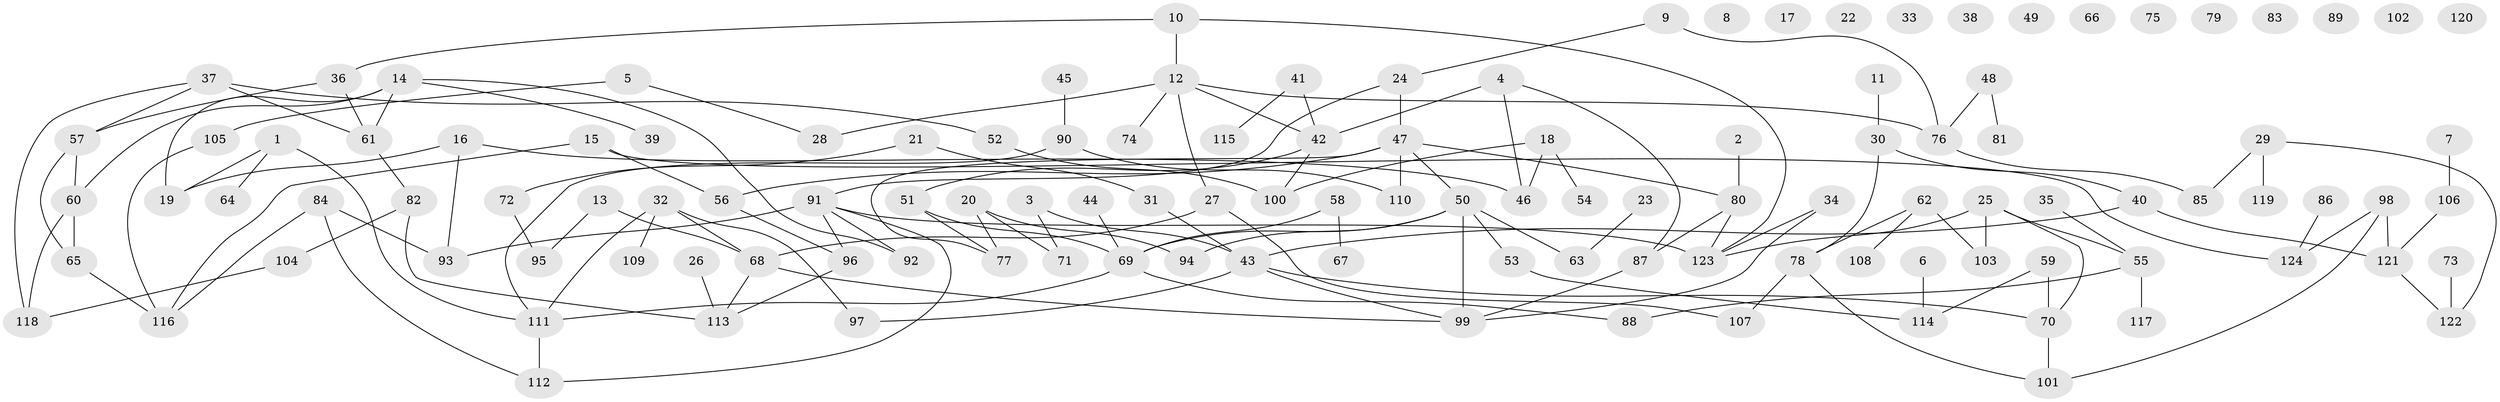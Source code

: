 // coarse degree distribution, {1: 0.20930232558139536, 0: 0.1511627906976744, 2: 0.26744186046511625, 4: 0.10465116279069768, 6: 0.046511627906976744, 3: 0.12790697674418605, 9: 0.011627906976744186, 7: 0.03488372093023256, 8: 0.011627906976744186, 5: 0.03488372093023256}
// Generated by graph-tools (version 1.1) at 2025/43/03/04/25 21:43:47]
// undirected, 124 vertices, 152 edges
graph export_dot {
graph [start="1"]
  node [color=gray90,style=filled];
  1;
  2;
  3;
  4;
  5;
  6;
  7;
  8;
  9;
  10;
  11;
  12;
  13;
  14;
  15;
  16;
  17;
  18;
  19;
  20;
  21;
  22;
  23;
  24;
  25;
  26;
  27;
  28;
  29;
  30;
  31;
  32;
  33;
  34;
  35;
  36;
  37;
  38;
  39;
  40;
  41;
  42;
  43;
  44;
  45;
  46;
  47;
  48;
  49;
  50;
  51;
  52;
  53;
  54;
  55;
  56;
  57;
  58;
  59;
  60;
  61;
  62;
  63;
  64;
  65;
  66;
  67;
  68;
  69;
  70;
  71;
  72;
  73;
  74;
  75;
  76;
  77;
  78;
  79;
  80;
  81;
  82;
  83;
  84;
  85;
  86;
  87;
  88;
  89;
  90;
  91;
  92;
  93;
  94;
  95;
  96;
  97;
  98;
  99;
  100;
  101;
  102;
  103;
  104;
  105;
  106;
  107;
  108;
  109;
  110;
  111;
  112;
  113;
  114;
  115;
  116;
  117;
  118;
  119;
  120;
  121;
  122;
  123;
  124;
  1 -- 19;
  1 -- 64;
  1 -- 111;
  2 -- 80;
  3 -- 43;
  3 -- 71;
  4 -- 42;
  4 -- 46;
  4 -- 87;
  5 -- 28;
  5 -- 105;
  6 -- 114;
  7 -- 106;
  9 -- 24;
  9 -- 76;
  10 -- 12;
  10 -- 36;
  10 -- 123;
  11 -- 30;
  12 -- 27;
  12 -- 28;
  12 -- 42;
  12 -- 74;
  12 -- 76;
  13 -- 68;
  13 -- 95;
  14 -- 19;
  14 -- 39;
  14 -- 60;
  14 -- 61;
  14 -- 92;
  15 -- 56;
  15 -- 116;
  15 -- 124;
  16 -- 19;
  16 -- 46;
  16 -- 93;
  18 -- 46;
  18 -- 54;
  18 -- 100;
  20 -- 71;
  20 -- 77;
  20 -- 94;
  21 -- 31;
  21 -- 72;
  23 -- 63;
  24 -- 47;
  24 -- 91;
  25 -- 55;
  25 -- 70;
  25 -- 103;
  25 -- 123;
  26 -- 113;
  27 -- 68;
  27 -- 107;
  29 -- 85;
  29 -- 119;
  29 -- 122;
  30 -- 40;
  30 -- 78;
  31 -- 43;
  32 -- 68;
  32 -- 97;
  32 -- 109;
  32 -- 111;
  34 -- 99;
  34 -- 123;
  35 -- 55;
  36 -- 57;
  36 -- 61;
  37 -- 52;
  37 -- 57;
  37 -- 61;
  37 -- 118;
  40 -- 43;
  40 -- 121;
  41 -- 42;
  41 -- 115;
  42 -- 51;
  42 -- 100;
  43 -- 70;
  43 -- 97;
  43 -- 99;
  44 -- 69;
  45 -- 90;
  47 -- 50;
  47 -- 56;
  47 -- 77;
  47 -- 80;
  47 -- 110;
  48 -- 76;
  48 -- 81;
  50 -- 53;
  50 -- 63;
  50 -- 69;
  50 -- 94;
  50 -- 99;
  51 -- 69;
  51 -- 77;
  52 -- 100;
  53 -- 114;
  55 -- 88;
  55 -- 117;
  56 -- 96;
  57 -- 60;
  57 -- 65;
  58 -- 67;
  58 -- 69;
  59 -- 70;
  59 -- 114;
  60 -- 65;
  60 -- 118;
  61 -- 82;
  62 -- 78;
  62 -- 103;
  62 -- 108;
  65 -- 116;
  68 -- 99;
  68 -- 113;
  69 -- 88;
  69 -- 111;
  70 -- 101;
  72 -- 95;
  73 -- 122;
  76 -- 85;
  78 -- 101;
  78 -- 107;
  80 -- 87;
  80 -- 123;
  82 -- 104;
  82 -- 113;
  84 -- 93;
  84 -- 112;
  84 -- 116;
  86 -- 124;
  87 -- 99;
  90 -- 110;
  90 -- 111;
  91 -- 92;
  91 -- 93;
  91 -- 96;
  91 -- 112;
  91 -- 123;
  96 -- 113;
  98 -- 101;
  98 -- 121;
  98 -- 124;
  104 -- 118;
  105 -- 116;
  106 -- 121;
  111 -- 112;
  121 -- 122;
}
